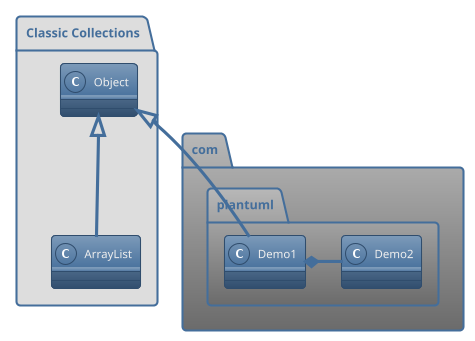 @startuml
!theme spacelab

package "Classic Collections" #DDDDDD {
  Object <|-- ArrayList
}

package com.plantuml {
  Object <|-- Demo1
  Demo1 *- Demo2
}

@enduml
